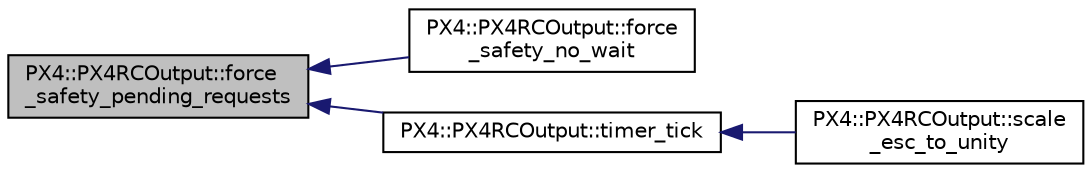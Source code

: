 digraph "PX4::PX4RCOutput::force_safety_pending_requests"
{
 // INTERACTIVE_SVG=YES
  edge [fontname="Helvetica",fontsize="10",labelfontname="Helvetica",labelfontsize="10"];
  node [fontname="Helvetica",fontsize="10",shape=record];
  rankdir="LR";
  Node1 [label="PX4::PX4RCOutput::force\l_safety_pending_requests",height=0.2,width=0.4,color="black", fillcolor="grey75", style="filled", fontcolor="black"];
  Node1 -> Node2 [dir="back",color="midnightblue",fontsize="10",style="solid",fontname="Helvetica"];
  Node2 [label="PX4::PX4RCOutput::force\l_safety_no_wait",height=0.2,width=0.4,color="black", fillcolor="white", style="filled",URL="$classPX4_1_1PX4RCOutput.html#a743b153341db156470e86dc2f80bfd3e"];
  Node1 -> Node3 [dir="back",color="midnightblue",fontsize="10",style="solid",fontname="Helvetica"];
  Node3 [label="PX4::PX4RCOutput::timer_tick",height=0.2,width=0.4,color="black", fillcolor="white", style="filled",URL="$classPX4_1_1PX4RCOutput.html#aa9faf25a53e8989be0de479491a7b6c8"];
  Node3 -> Node4 [dir="back",color="midnightblue",fontsize="10",style="solid",fontname="Helvetica"];
  Node4 [label="PX4::PX4RCOutput::scale\l_esc_to_unity",height=0.2,width=0.4,color="black", fillcolor="white", style="filled",URL="$classPX4_1_1PX4RCOutput.html#a80a7c949d64a1bce8ddaab21a0df8bb6"];
}
